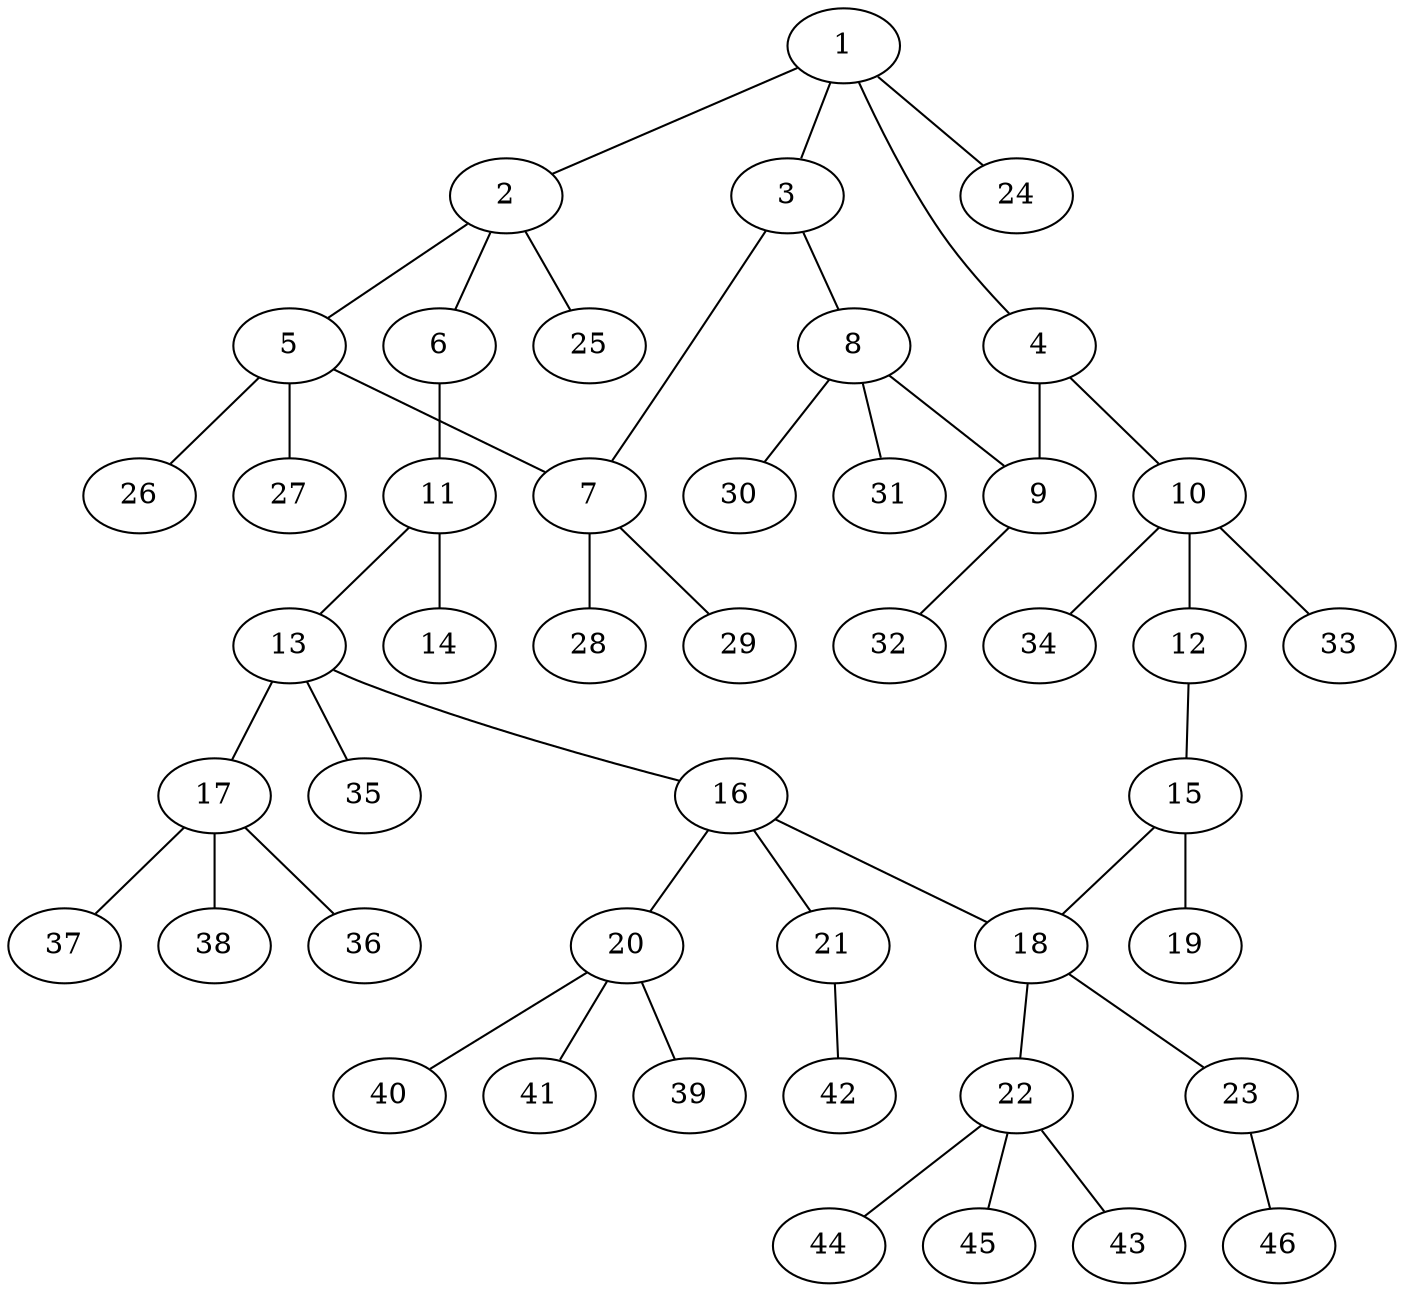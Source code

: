 graph molecule_4070 {
	1	 [chem=C];
	2	 [chem=C];
	1 -- 2	 [valence=1];
	3	 [chem=N];
	1 -- 3	 [valence=1];
	4	 [chem=C];
	1 -- 4	 [valence=1];
	24	 [chem=H];
	1 -- 24	 [valence=1];
	5	 [chem=C];
	2 -- 5	 [valence=1];
	6	 [chem=O];
	2 -- 6	 [valence=1];
	25	 [chem=H];
	2 -- 25	 [valence=1];
	7	 [chem=C];
	3 -- 7	 [valence=1];
	8	 [chem=C];
	3 -- 8	 [valence=1];
	9	 [chem=C];
	4 -- 9	 [valence=2];
	10	 [chem=C];
	4 -- 10	 [valence=1];
	5 -- 7	 [valence=1];
	26	 [chem=H];
	5 -- 26	 [valence=1];
	27	 [chem=H];
	5 -- 27	 [valence=1];
	11	 [chem=C];
	6 -- 11	 [valence=1];
	28	 [chem=H];
	7 -- 28	 [valence=1];
	29	 [chem=H];
	7 -- 29	 [valence=1];
	8 -- 9	 [valence=1];
	30	 [chem=H];
	8 -- 30	 [valence=1];
	31	 [chem=H];
	8 -- 31	 [valence=1];
	32	 [chem=H];
	9 -- 32	 [valence=1];
	12	 [chem=O];
	10 -- 12	 [valence=1];
	33	 [chem=H];
	10 -- 33	 [valence=1];
	34	 [chem=H];
	10 -- 34	 [valence=1];
	13	 [chem=C];
	11 -- 13	 [valence=1];
	14	 [chem=O];
	11 -- 14	 [valence=2];
	15	 [chem=C];
	12 -- 15	 [valence=1];
	16	 [chem=C];
	13 -- 16	 [valence=1];
	17	 [chem=C];
	13 -- 17	 [valence=1];
	35	 [chem=H];
	13 -- 35	 [valence=1];
	18	 [chem=C];
	15 -- 18	 [valence=1];
	19	 [chem=O];
	15 -- 19	 [valence=2];
	16 -- 18	 [valence=1];
	20	 [chem=C];
	16 -- 20	 [valence=1];
	21	 [chem=O];
	16 -- 21	 [valence=1];
	36	 [chem=H];
	17 -- 36	 [valence=1];
	37	 [chem=H];
	17 -- 37	 [valence=1];
	38	 [chem=H];
	17 -- 38	 [valence=1];
	22	 [chem=C];
	18 -- 22	 [valence=1];
	23	 [chem=O];
	18 -- 23	 [valence=1];
	39	 [chem=H];
	20 -- 39	 [valence=1];
	40	 [chem=H];
	20 -- 40	 [valence=1];
	41	 [chem=H];
	20 -- 41	 [valence=1];
	42	 [chem=H];
	21 -- 42	 [valence=1];
	43	 [chem=H];
	22 -- 43	 [valence=1];
	44	 [chem=H];
	22 -- 44	 [valence=1];
	45	 [chem=H];
	22 -- 45	 [valence=1];
	46	 [chem=H];
	23 -- 46	 [valence=1];
}
